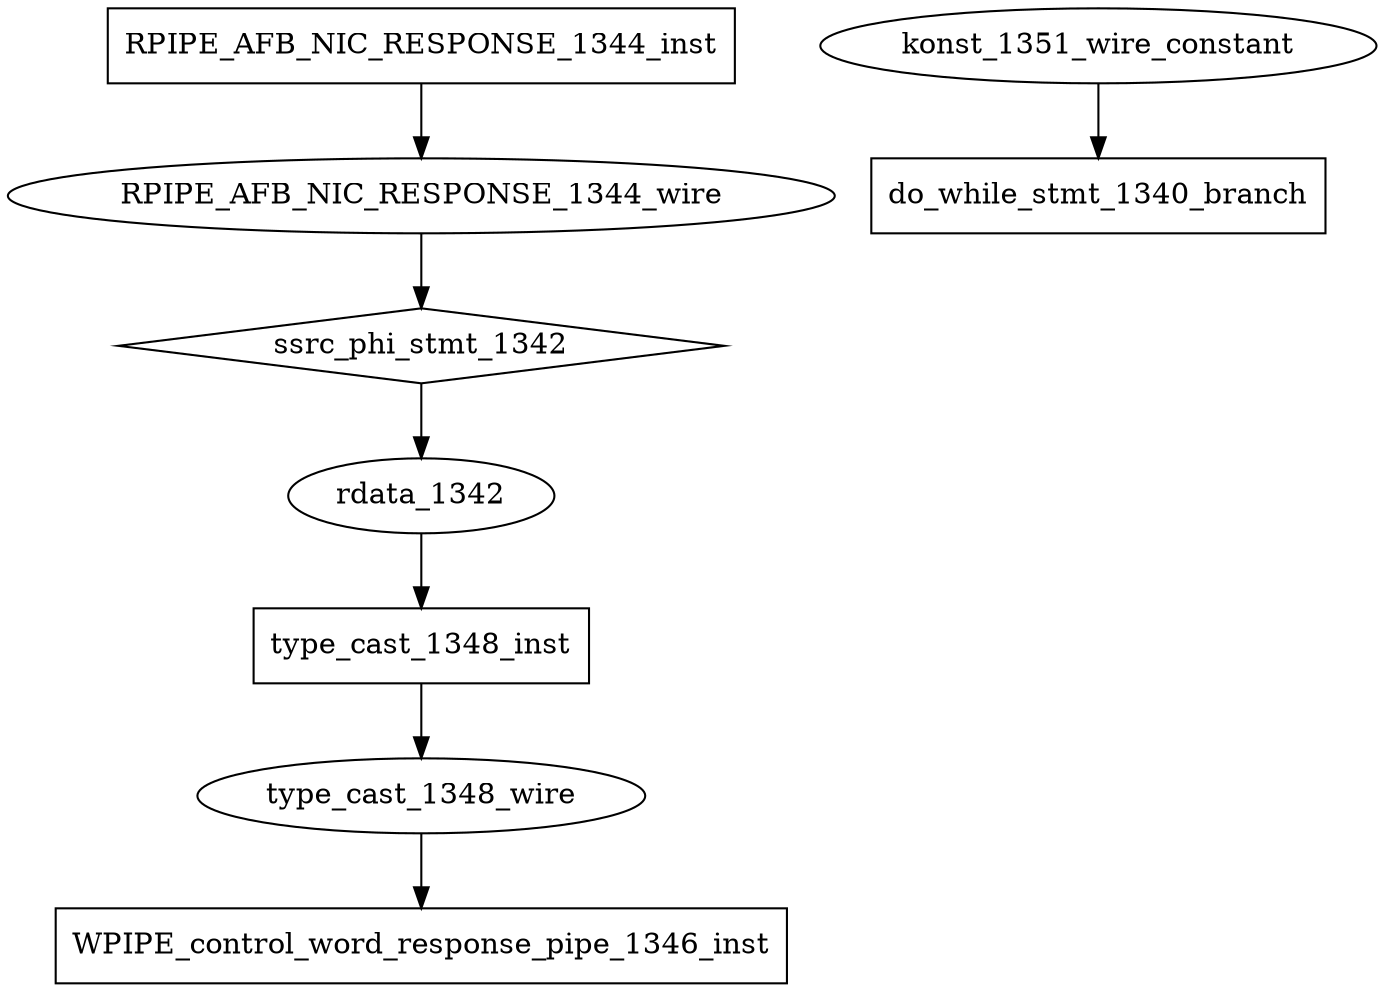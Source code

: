digraph data_path {
  RPIPE_AFB_NIC_RESPONSE_1344_wire [shape=ellipse];
  konst_1351_wire_constant [shape=ellipse];
  rdata_1342 [shape=ellipse];
  type_cast_1348_wire [shape=ellipse];
  RPIPE_AFB_NIC_RESPONSE_1344_inst [shape=rectangle];
RPIPE_AFB_NIC_RESPONSE_1344_inst -> RPIPE_AFB_NIC_RESPONSE_1344_wire;
  WPIPE_control_word_response_pipe_1346_inst [shape=rectangle];
type_cast_1348_wire  -> WPIPE_control_word_response_pipe_1346_inst;
  do_while_stmt_1340_branch [shape=rectangle];
konst_1351_wire_constant  -> do_while_stmt_1340_branch;
  ssrc_phi_stmt_1342 [shape=diamond];
RPIPE_AFB_NIC_RESPONSE_1344_wire  -> ssrc_phi_stmt_1342;
ssrc_phi_stmt_1342 -> rdata_1342;
  type_cast_1348_inst [shape=rectangle];
rdata_1342  -> type_cast_1348_inst;
type_cast_1348_inst -> type_cast_1348_wire;
}
